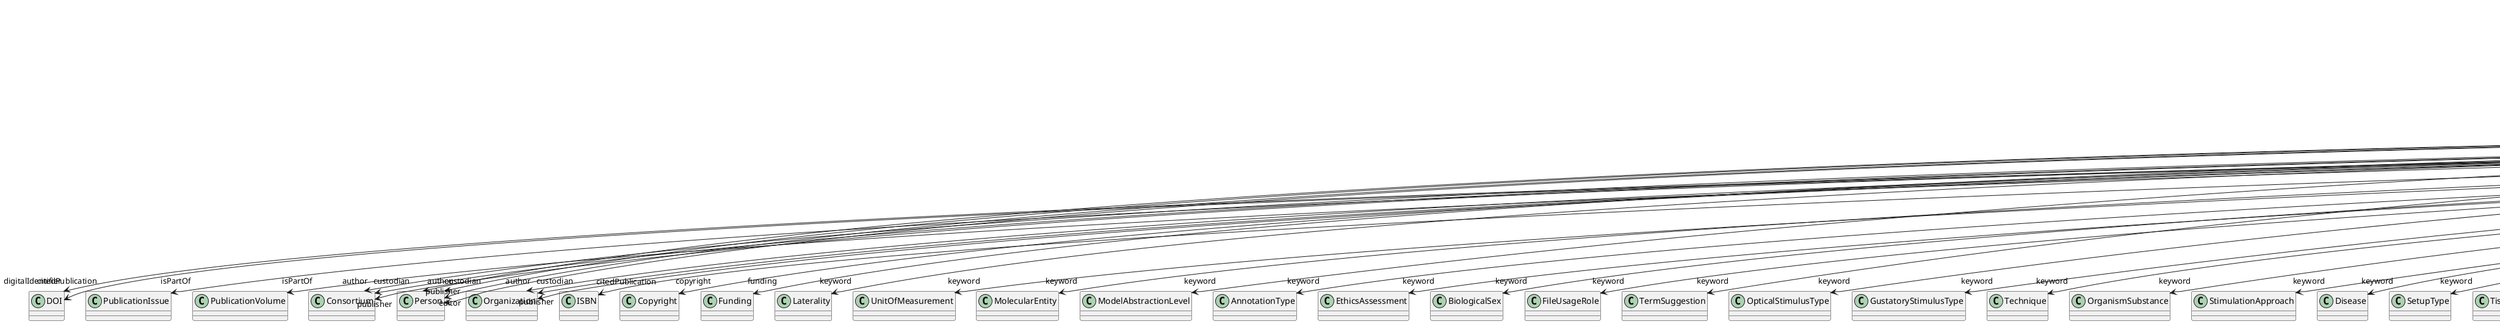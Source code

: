 @startuml
class ScholarlyArticle {
+digitalIdentifier
+isPartOf
+pagination
+abstract
+author
+citedPublication
+copyright
+creationDate
+custodian
+editor
+funding
+IRI
+keyword
+license
+modificationDate
+name
+publicationDate
+publisher
+versionIdentifier

}
ScholarlyArticle -d-> "digitalIdentifier" DOI
ScholarlyArticle -d-> "isPartOf" PublicationIssue
ScholarlyArticle -d-> "isPartOf" PublicationVolume
ScholarlyArticle -d-> "author" Consortium
ScholarlyArticle -d-> "author" Person
ScholarlyArticle -d-> "author" Organization
ScholarlyArticle -d-> "citedPublication" DOI
ScholarlyArticle -d-> "citedPublication" ISBN
ScholarlyArticle -d-> "copyright" Copyright
ScholarlyArticle -d-> "custodian" Consortium
ScholarlyArticle -d-> "custodian" Person
ScholarlyArticle -d-> "custodian" Organization
ScholarlyArticle -d-> "editor" Person
ScholarlyArticle -d-> "funding" Funding
ScholarlyArticle -d-> "keyword" Laterality
ScholarlyArticle -d-> "keyword" UnitOfMeasurement
ScholarlyArticle -d-> "keyword" MolecularEntity
ScholarlyArticle -d-> "keyword" ModelAbstractionLevel
ScholarlyArticle -d-> "keyword" AnnotationType
ScholarlyArticle -d-> "keyword" EthicsAssessment
ScholarlyArticle -d-> "keyword" BiologicalSex
ScholarlyArticle -d-> "keyword" FileUsageRole
ScholarlyArticle -d-> "keyword" TermSuggestion
ScholarlyArticle -d-> "keyword" OpticalStimulusType
ScholarlyArticle -d-> "keyword" GustatoryStimulusType
ScholarlyArticle -d-> "keyword" Technique
ScholarlyArticle -d-> "keyword" OrganismSubstance
ScholarlyArticle -d-> "keyword" StimulationApproach
ScholarlyArticle -d-> "keyword" Disease
ScholarlyArticle -d-> "keyword" SetupType
ScholarlyArticle -d-> "keyword" TissueSampleType
ScholarlyArticle -d-> "keyword" AgeCategory
ScholarlyArticle -d-> "keyword" AnatomicalAxesOrientation
ScholarlyArticle -d-> "keyword" TactileStimulusType
ScholarlyArticle -d-> "keyword" GeneticStrainType
ScholarlyArticle -d-> "keyword" TissueSampleAttribute
ScholarlyArticle -d-> "keyword" Terminology
ScholarlyArticle -d-> "keyword" VisualStimulusType
ScholarlyArticle -d-> "keyword" SemanticDataType
ScholarlyArticle -d-> "keyword" SubcellularEntity
ScholarlyArticle -d-> "keyword" CranialWindowReinforcementType
ScholarlyArticle -d-> "keyword" FileBundleGrouping
ScholarlyArticle -d-> "keyword" DiseaseModel
ScholarlyArticle -d-> "keyword" ElectricalStimulusType
ScholarlyArticle -d-> "keyword" OperatingSystem
ScholarlyArticle -d-> "keyword" SoftwareFeature
ScholarlyArticle -d-> "keyword" Handedness
ScholarlyArticle -d-> "keyword" ActionStatusType
ScholarlyArticle -d-> "keyword" AnalysisTechnique
ScholarlyArticle -d-> "keyword" DataType
ScholarlyArticle -d-> "keyword" EducationalLevel
ScholarlyArticle -d-> "keyword" ModelScope
ScholarlyArticle -d-> "keyword" AuditoryStimulusType
ScholarlyArticle -d-> "keyword" DifferenceMeasure
ScholarlyArticle -d-> "keyword" MeasuredQuantity
ScholarlyArticle -d-> "keyword" LearningResourceType
ScholarlyArticle -d-> "keyword" UBERONParcellation
ScholarlyArticle -d-> "keyword" DeviceType
ScholarlyArticle -d-> "keyword" AnnotationCriteriaType
ScholarlyArticle -d-> "keyword" ContributionType
ScholarlyArticle -d-> "keyword" ProgrammingLanguage
ScholarlyArticle -d-> "keyword" FileRepositoryType
ScholarlyArticle -d-> "keyword" AnatomicalPlane
ScholarlyArticle -d-> "keyword" OlfactoryStimulusType
ScholarlyArticle -d-> "keyword" TypeOfUncertainty
ScholarlyArticle -d-> "keyword" CellType
ScholarlyArticle -d-> "keyword" Language
ScholarlyArticle -d-> "keyword" SoftwareApplicationCategory
ScholarlyArticle -d-> "keyword" CriteriaQualityType
ScholarlyArticle -d-> "keyword" PatchClampVariation
ScholarlyArticle -d-> "keyword" ProductAccessibility
ScholarlyArticle -d-> "keyword" MetaDataModelType
ScholarlyArticle -d-> "keyword" StimulationTechnique
ScholarlyArticle -d-> "keyword" ChemicalMixtureType
ScholarlyArticle -d-> "keyword" OperatingDevice
ScholarlyArticle -d-> "keyword" AtlasType
ScholarlyArticle -d-> "keyword" BreedingType
ScholarlyArticle -d-> "keyword" BiologicalOrder
ScholarlyArticle -d-> "keyword" AnatomicalIdentificationType
ScholarlyArticle -d-> "keyword" CranialWindowConstructionType
ScholarlyArticle -d-> "keyword" SubjectAttribute
ScholarlyArticle -d-> "keyword" Species
ScholarlyArticle -d-> "keyword" PreparationType
ScholarlyArticle -d-> "keyword" Service
ScholarlyArticle -d-> "keyword" QualitativeOverlap
ScholarlyArticle -d-> "keyword" OrganismSystem
ScholarlyArticle -d-> "keyword" Colormap
ScholarlyArticle -d-> "keyword" Organ
ScholarlyArticle -d-> "keyword" ExperimentalApproach
ScholarlyArticle -d-> "keyword" CellCultureType
ScholarlyArticle -d-> "license" License
ScholarlyArticle -d-> "publisher" Consortium
ScholarlyArticle -d-> "publisher" Person
ScholarlyArticle -d-> "publisher" Organization

@enduml